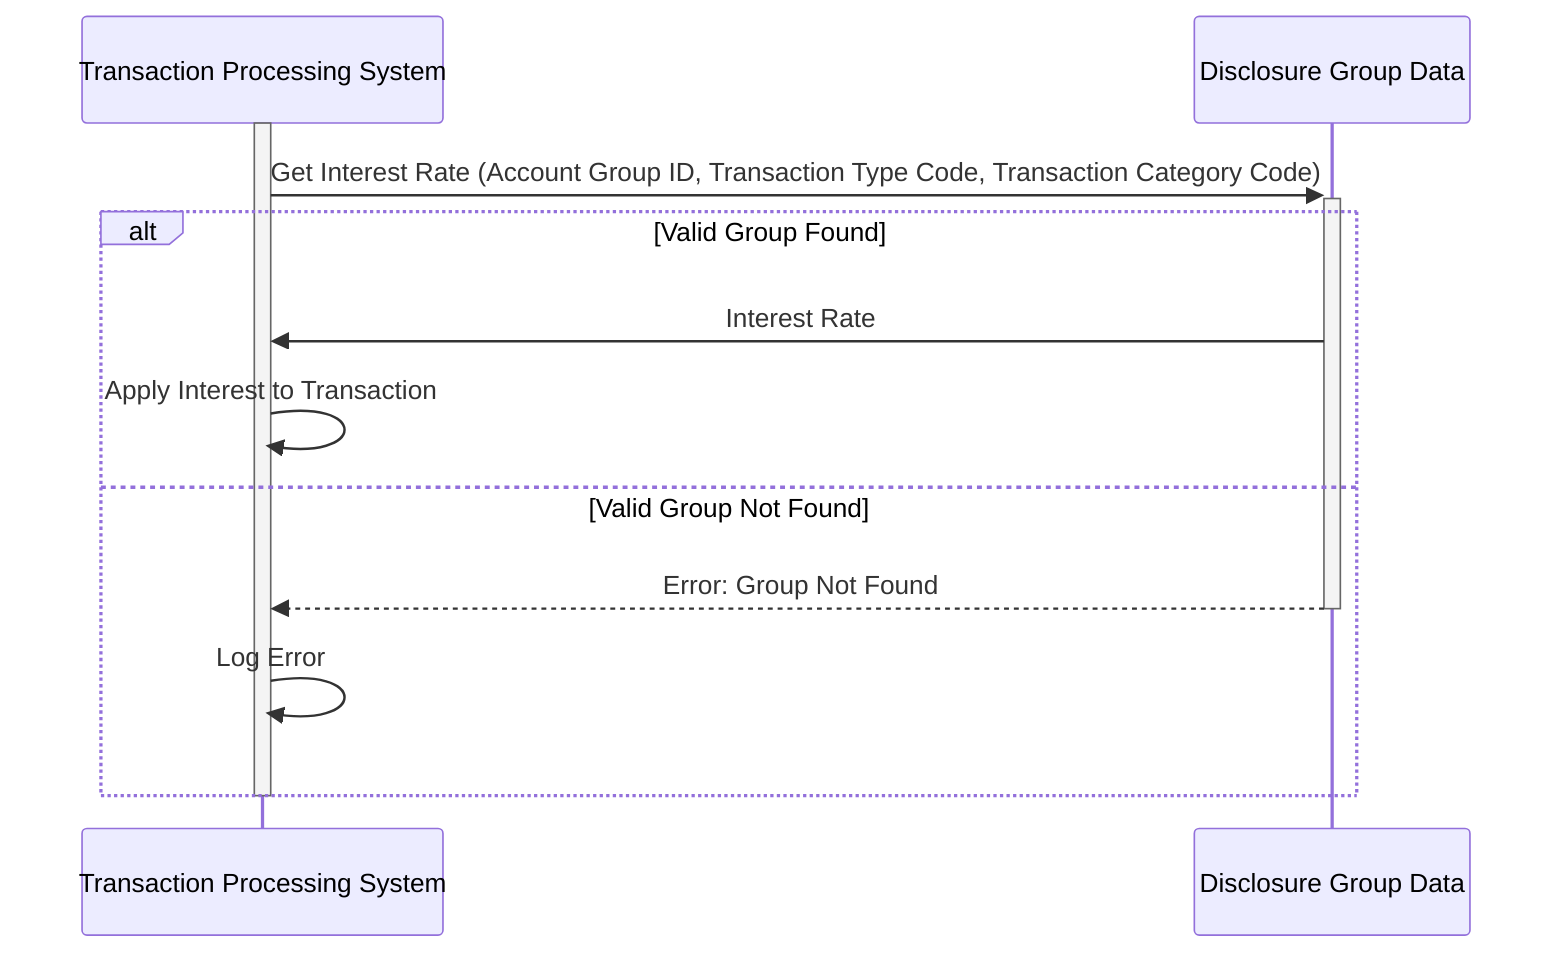 sequenceDiagram
    participant Transaction Processing System
    participant Disclosure Group Data

    activate Transaction Processing System
    Transaction Processing System->>+Disclosure Group Data: Get Interest Rate (Account Group ID, Transaction Type Code, Transaction Category Code)
    alt Valid Group Found
        Disclosure Group Data->>Transaction Processing System: Interest Rate
        Transaction Processing System->>Transaction Processing System: Apply Interest to Transaction
    else Valid Group Not Found
        Disclosure Group Data-->>-Transaction Processing System: Error: Group Not Found
        Transaction Processing System->>Transaction Processing System: Log Error
    end
    deactivate Transaction Processing System